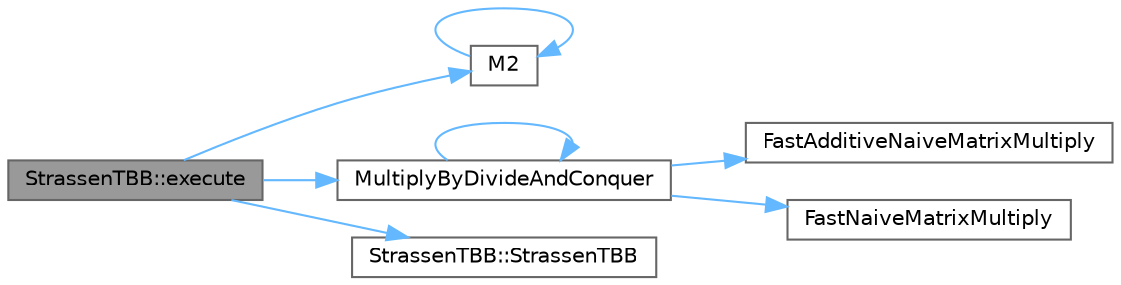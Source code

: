 digraph "StrassenTBB::execute"
{
 // LATEX_PDF_SIZE
  bgcolor="transparent";
  edge [fontname=Helvetica,fontsize=10,labelfontname=Helvetica,labelfontsize=10];
  node [fontname=Helvetica,fontsize=10,shape=box,height=0.2,width=0.4];
  rankdir="LR";
  Node1 [id="Node000001",label="StrassenTBB::execute",height=0.2,width=0.4,color="gray40", fillcolor="grey60", style="filled", fontcolor="black",tooltip=" "];
  Node1 -> Node2 [id="edge8_Node000001_Node000002",color="steelblue1",style="solid",tooltip=" "];
  Node2 [id="Node000002",label="M2",height=0.2,width=0.4,color="grey40", fillcolor="white", style="filled",URL="$_tutorial___reshape_mat2_mat_8cpp.html#ae3dc3553f10a3c3e5d701dc35895d1e4",tooltip=" "];
  Node2 -> Node2 [id="edge9_Node000002_Node000002",color="steelblue1",style="solid",tooltip=" "];
  Node1 -> Node3 [id="edge10_Node000001_Node000003",color="steelblue1",style="solid",tooltip=" "];
  Node3 [id="Node000003",label="MultiplyByDivideAndConquer",height=0.2,width=0.4,color="grey40", fillcolor="white", style="filled",URL="$strassen_8hpp.html#a000f61531e7126f47b6e9b81740f1ac4",tooltip=" "];
  Node3 -> Node4 [id="edge11_Node000003_Node000004",color="steelblue1",style="solid",tooltip=" "];
  Node4 [id="Node000004",label="FastAdditiveNaiveMatrixMultiply",height=0.2,width=0.4,color="grey40", fillcolor="white", style="filled",URL="$strassen_8hpp.html#aae90e33322dd8d76c32cc70d39a3c92b",tooltip=" "];
  Node3 -> Node5 [id="edge12_Node000003_Node000005",color="steelblue1",style="solid",tooltip=" "];
  Node5 [id="Node000005",label="FastNaiveMatrixMultiply",height=0.2,width=0.4,color="grey40", fillcolor="white", style="filled",URL="$strassen_8hpp.html#aebcfced9273d2a0e8017388e84937fe3",tooltip=" "];
  Node3 -> Node3 [id="edge13_Node000003_Node000003",color="steelblue1",style="solid",tooltip=" "];
  Node1 -> Node6 [id="edge14_Node000001_Node000006",color="steelblue1",style="solid",tooltip=" "];
  Node6 [id="Node000006",label="StrassenTBB::StrassenTBB",height=0.2,width=0.4,color="grey40", fillcolor="white", style="filled",URL="$class_strassen_t_b_b.html#a4e7ab71e4a8c19f7149ee33a53739ff2",tooltip=" "];
}
